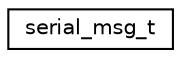 digraph "Graphical Class Hierarchy"
{
 // LATEX_PDF_SIZE
  edge [fontname="Helvetica",fontsize="10",labelfontname="Helvetica",labelfontsize="10"];
  node [fontname="Helvetica",fontsize="10",shape=record];
  rankdir="LR";
  Node0 [label="serial_msg_t",height=0.2,width=0.4,color="black", fillcolor="white", style="filled",URL="$structserial__msg__t.html",tooltip="Struct containing a serial message."];
}
